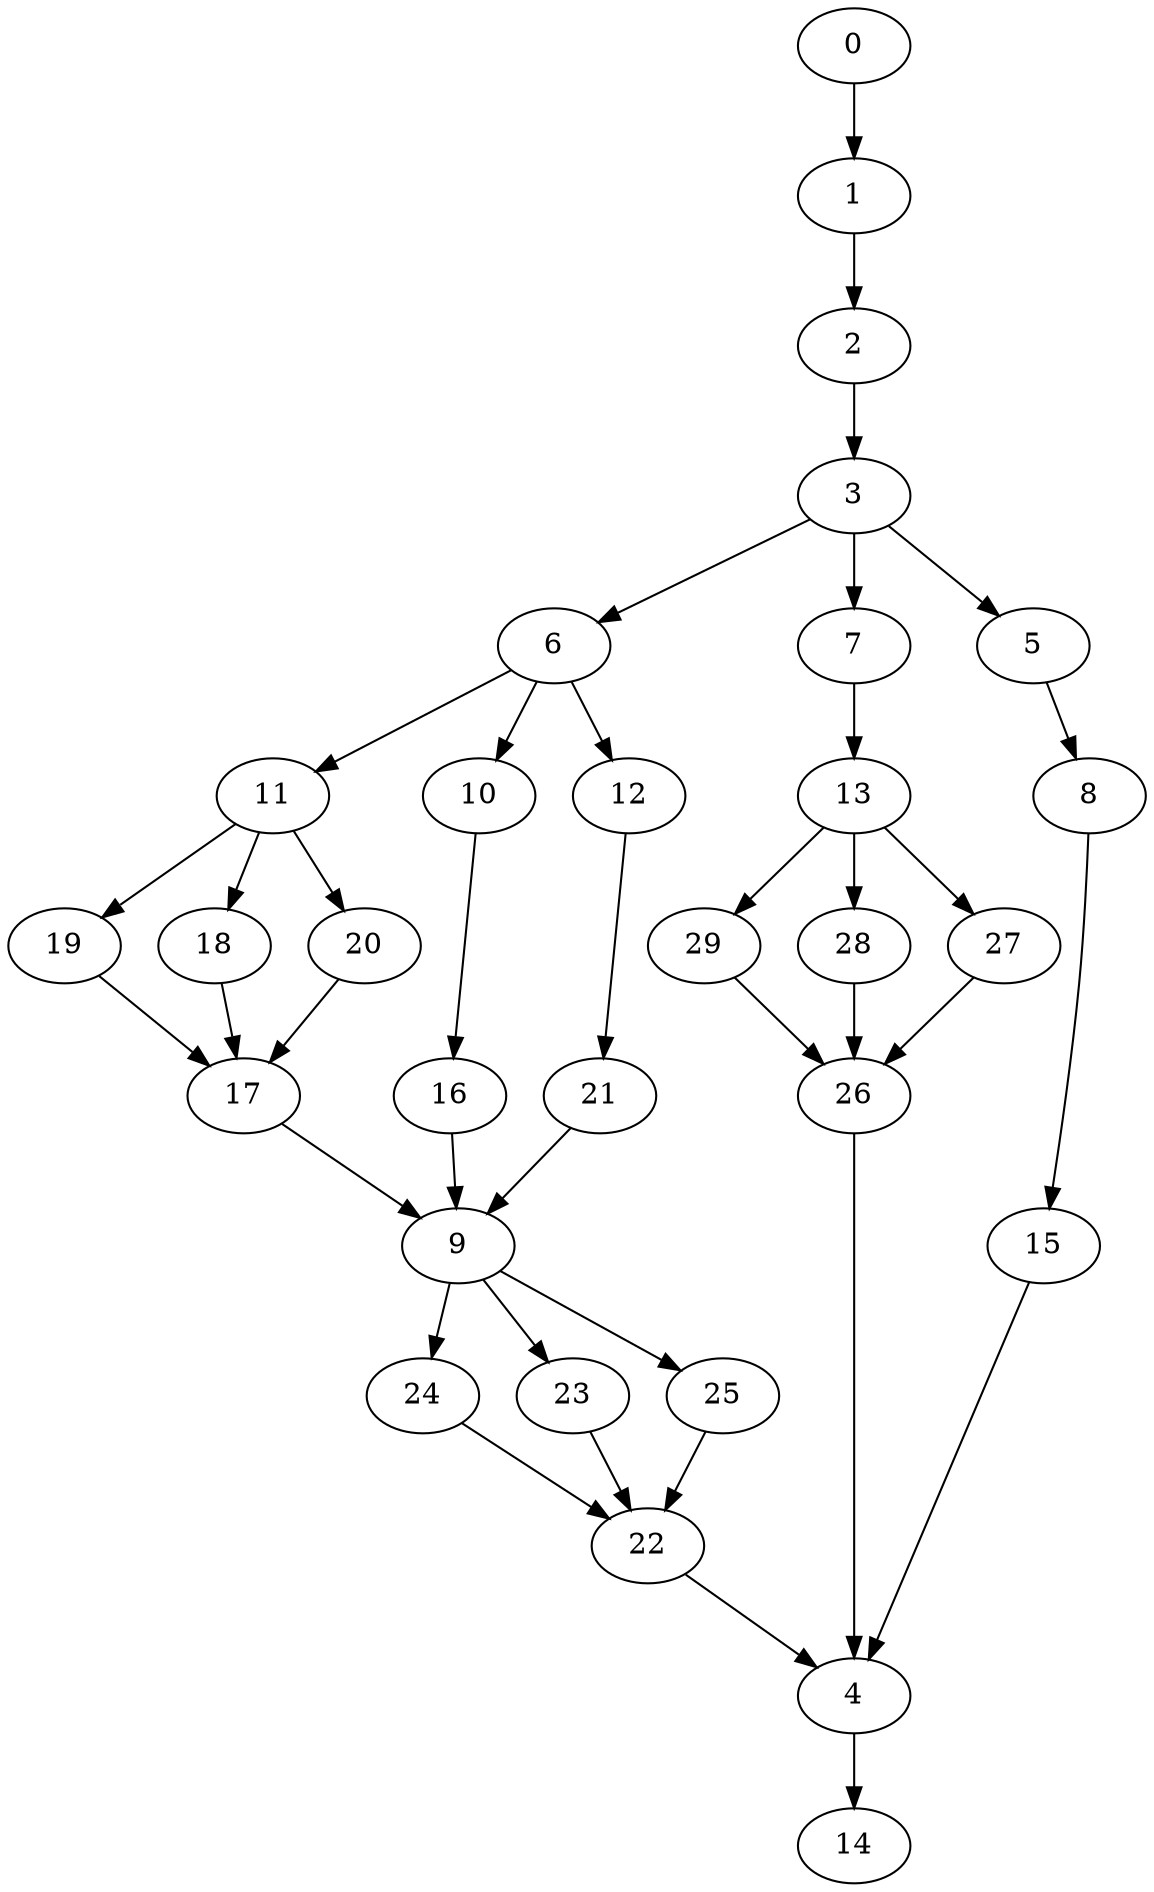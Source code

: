 digraph "SeriesParallel-MaxBf-3_Nodes_30_CCR_0.10_WeightType_Random#7" {
	graph ["Duplicate states"=0,
		GraphType=S_P,
		"Max states in OPEN"=0,
		Modes="120000ms; topo-ordered tasks, ; Pruning: task equivalence, fixed order ready list, ; F-value: ; Optimisation: best schedule length (\
SL) optimisation on equal, ",
		NumberOfTasks=30,
		"Pruned using list schedule length"=1,
		"States removed from OPEN"=0,
		TargetSystem="Homogeneous-6",
		"Time to schedule (ms)"=100,
		"Total idle time"=2320,
		"Total schedule length"=1209,
		"Total sequential time"=2399,
		"Total states created"=2
	];
	0	["Finish time"=97,
		Processor=0,
		"Start time"=0,
		Weight=97];
	1	["Finish time"=129,
		Processor=0,
		"Start time"=97,
		Weight=32];
	0 -> 1	[Weight=7];
	2	["Finish time"=210,
		Processor=0,
		"Start time"=129,
		Weight=81];
	1 -> 2	[Weight=4];
	3	["Finish time"=339,
		Processor=0,
		"Start time"=210,
		Weight=129];
	2 -> 3	[Weight=9];
	6	["Finish time"=371,
		Processor=0,
		"Start time"=339,
		Weight=32];
	3 -> 6	[Weight=10];
	7	["Finish time"=379,
		Processor=5,
		"Start time"=347,
		Weight=32];
	3 -> 7	[Weight=8];
	5	["Finish time"=443,
		Processor=5,
		"Start time"=379,
		Weight=64];
	3 -> 5	[Weight=5];
	11	["Finish time"=484,
		Processor=0,
		"Start time"=371,
		Weight=113];
	6 -> 11	[Weight=6];
	10	["Finish time"=440,
		Processor=1,
		"Start time"=376,
		Weight=64];
	6 -> 10	[Weight=5];
	12	["Finish time"=478,
		Processor=2,
		"Start time"=381,
		Weight=97];
	6 -> 12	[Weight=10];
	19	["Finish time"=613,
		Processor=0,
		"Start time"=484,
		Weight=129];
	11 -> 19	[Weight=8];
	18	["Finish time"=554,
		Processor=2,
		"Start time"=490,
		Weight=64];
	11 -> 18	[Weight=6];
	20	["Finish time"=520,
		Processor=3,
		"Start time"=488,
		Weight=32];
	11 -> 20	[Weight=4];
	16	["Finish time"=601,
		Processor=1,
		"Start time"=440,
		Weight=161];
	10 -> 16	[Weight=2];
	17	["Finish time"=645,
		Processor=0,
		"Start time"=613,
		Weight=32];
	19 -> 17	[Weight=4];
	9	["Finish time"=709,
		Processor=0,
		"Start time"=645,
		Weight=64];
	16 -> 9	[Weight=4];
	21	["Finish time"=519,
		Processor=4,
		"Start time"=487,
		Weight=32];
	12 -> 21	[Weight=9];
	18 -> 17	[Weight=5];
	20 -> 17	[Weight=4];
	21 -> 9	[Weight=5];
	17 -> 9	[Weight=3];
	24	["Finish time"=870,
		Processor=0,
		"Start time"=709,
		Weight=161];
	9 -> 24	[Weight=9];
	23	["Finish time"=781,
		Processor=1,
		"Start time"=717,
		Weight=64];
	9 -> 23	[Weight=8];
	25	["Finish time"=763,
		Processor=2,
		"Start time"=715,
		Weight=48];
	9 -> 25	[Weight=6];
	13	["Finish time"=475,
		Processor=5,
		"Start time"=443,
		Weight=32];
	7 -> 13	[Weight=6];
	8	["Finish time"=665,
		Processor=3,
		"Start time"=520,
		Weight=145];
	5 -> 8	[Weight=8];
	22	["Finish time"=951,
		Processor=0,
		"Start time"=870,
		Weight=81];
	24 -> 22	[Weight=3];
	29	["Finish time"=572,
		Processor=5,
		"Start time"=475,
		Weight=97];
	13 -> 29	[Weight=7];
	28	["Finish time"=616,
		Processor=4,
		"Start time"=519,
		Weight=97];
	13 -> 28	[Weight=10];
	27	["Finish time"=602,
		Processor=2,
		"Start time"=554,
		Weight=48];
	13 -> 27	[Weight=6];
	26	["Finish time"=697,
		Processor=4,
		"Start time"=616,
		Weight=81];
	29 -> 26	[Weight=7];
	28 -> 26	[Weight=6];
	15	["Finish time"=697,
		Processor=3,
		"Start time"=665,
		Weight=32];
	8 -> 15	[Weight=7];
	23 -> 22	[Weight=5];
	27 -> 26	[Weight=6];
	25 -> 22	[Weight=3];
	4	["Finish time"=1080,
		Processor=0,
		"Start time"=951,
		Weight=129];
	26 -> 4	[Weight=6];
	22 -> 4	[Weight=5];
	15 -> 4	[Weight=5];
	14	["Finish time"=1209,
		Processor=0,
		"Start time"=1080,
		Weight=129];
	4 -> 14	[Weight=9];
}
